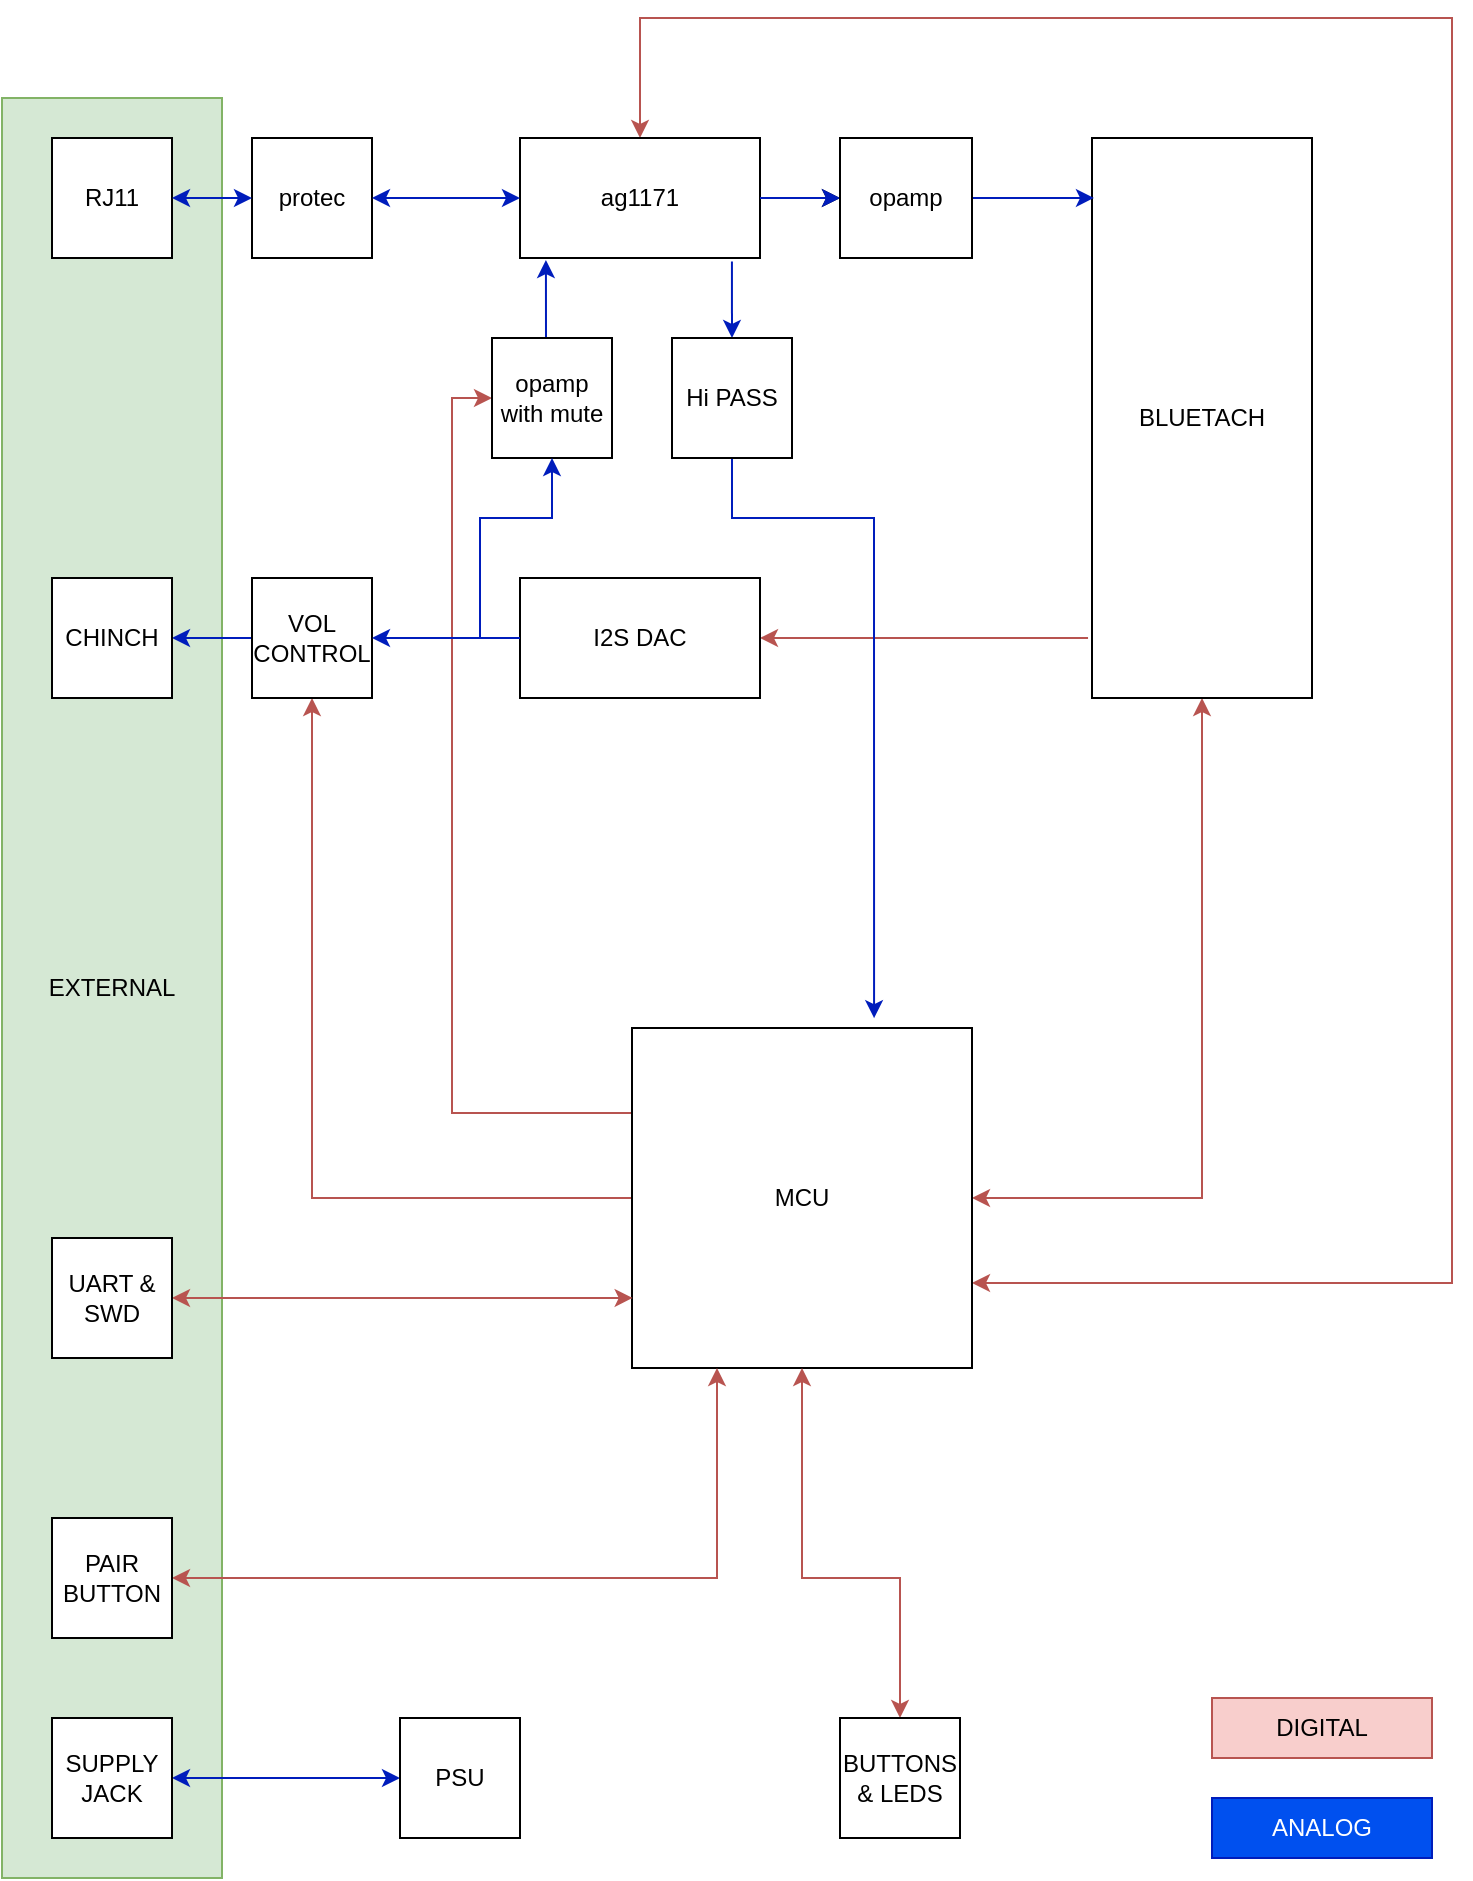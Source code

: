 <mxfile version="14.9.9" type="device"><diagram id="RikTH5nb9wkxkaskvSqd" name="Page-1"><mxGraphModel dx="276" dy="143" grid="1" gridSize="10" guides="1" tooltips="1" connect="1" arrows="1" fold="1" page="1" pageScale="1" pageWidth="827" pageHeight="1169" math="0" shadow="0"><root><mxCell id="0"/><mxCell id="1" parent="0"/><mxCell id="LKpVCgIJCfzHpgIR9bo0-54" value="" style="shape=image;html=1;verticalAlign=top;verticalLabelPosition=bottom;imageAspect=0;aspect=fixed;image=https://cdn0.iconfinder.com/data/icons/octicons/1024/primitive-dot-128.png;noLabel=1;fontColor=none;labelBorderColor=none;" vertex="1" parent="1"><mxGeometry x="269.094" y="385" width="10" height="10" as="geometry"/></mxCell><mxCell id="LKpVCgIJCfzHpgIR9bo0-50" value="EXTERNAL" style="rounded=0;whiteSpace=wrap;html=1;fillColor=#d5e8d4;strokeColor=#82b366;" vertex="1" parent="1"><mxGeometry x="35" y="120" width="110" height="890" as="geometry"/></mxCell><mxCell id="LKpVCgIJCfzHpgIR9bo0-1" value="RJ11" style="rounded=0;whiteSpace=wrap;html=1;" vertex="1" parent="1"><mxGeometry x="60" y="140" width="60" height="60" as="geometry"/></mxCell><mxCell id="LKpVCgIJCfzHpgIR9bo0-36" style="edgeStyle=orthogonalEdgeStyle;rounded=0;orthogonalLoop=1;jettySize=auto;html=1;exitX=0.5;exitY=0;exitDx=0;exitDy=0;entryX=1;entryY=0.75;entryDx=0;entryDy=0;startArrow=classic;startFill=1;endArrow=classic;endFill=1;fillColor=#f8cecc;strokeColor=#b85450;" edge="1" parent="1" source="LKpVCgIJCfzHpgIR9bo0-2" target="LKpVCgIJCfzHpgIR9bo0-7"><mxGeometry relative="1" as="geometry"><Array as="points"><mxPoint x="354" y="80"/><mxPoint x="760" y="80"/><mxPoint x="760" y="713"/></Array></mxGeometry></mxCell><mxCell id="LKpVCgIJCfzHpgIR9bo0-59" value="" style="edgeStyle=orthogonalEdgeStyle;rounded=0;orthogonalLoop=1;jettySize=auto;html=1;startArrow=none;startFill=0;endArrow=classic;endFill=1;" edge="1" parent="1" source="LKpVCgIJCfzHpgIR9bo0-2" target="LKpVCgIJCfzHpgIR9bo0-24"><mxGeometry relative="1" as="geometry"/></mxCell><mxCell id="LKpVCgIJCfzHpgIR9bo0-2" value="ag1171" style="rounded=0;whiteSpace=wrap;html=1;" vertex="1" parent="1"><mxGeometry x="294" y="140" width="120" height="60" as="geometry"/></mxCell><mxCell id="LKpVCgIJCfzHpgIR9bo0-3" value="protec" style="whiteSpace=wrap;html=1;aspect=fixed;" vertex="1" parent="1"><mxGeometry x="160" y="140" width="60" height="60" as="geometry"/></mxCell><mxCell id="LKpVCgIJCfzHpgIR9bo0-5" value="" style="endArrow=classic;startArrow=classic;html=1;exitX=1;exitY=0.5;exitDx=0;exitDy=0;entryX=0;entryY=0.5;entryDx=0;entryDy=0;fillColor=#0050ef;strokeColor=#001DBC;" edge="1" parent="1" source="LKpVCgIJCfzHpgIR9bo0-1" target="LKpVCgIJCfzHpgIR9bo0-3"><mxGeometry width="50" height="50" relative="1" as="geometry"><mxPoint x="390" y="400" as="sourcePoint"/><mxPoint x="440" y="350" as="targetPoint"/></mxGeometry></mxCell><mxCell id="LKpVCgIJCfzHpgIR9bo0-6" value="" style="endArrow=classic;startArrow=classic;html=1;exitX=1;exitY=0.5;exitDx=0;exitDy=0;entryX=0;entryY=0.5;entryDx=0;entryDy=0;fillColor=#0050ef;strokeColor=#001DBC;" edge="1" parent="1" source="LKpVCgIJCfzHpgIR9bo0-3" target="LKpVCgIJCfzHpgIR9bo0-2"><mxGeometry width="50" height="50" relative="1" as="geometry"><mxPoint x="390" y="400" as="sourcePoint"/><mxPoint x="440" y="350" as="targetPoint"/></mxGeometry></mxCell><mxCell id="LKpVCgIJCfzHpgIR9bo0-34" style="edgeStyle=orthogonalEdgeStyle;rounded=0;orthogonalLoop=1;jettySize=auto;html=1;exitX=0;exitY=0.5;exitDx=0;exitDy=0;entryX=0.5;entryY=1;entryDx=0;entryDy=0;startArrow=none;startFill=0;endArrow=classic;endFill=1;fillColor=#f8cecc;strokeColor=#b85450;" edge="1" parent="1" source="LKpVCgIJCfzHpgIR9bo0-7" target="LKpVCgIJCfzHpgIR9bo0-20"><mxGeometry relative="1" as="geometry"/></mxCell><mxCell id="LKpVCgIJCfzHpgIR9bo0-35" style="edgeStyle=orthogonalEdgeStyle;rounded=0;orthogonalLoop=1;jettySize=auto;html=1;exitX=1;exitY=0.5;exitDx=0;exitDy=0;entryX=0.5;entryY=1;entryDx=0;entryDy=0;startArrow=classic;startFill=1;endArrow=classic;endFill=1;fillColor=#f8cecc;strokeColor=#b85450;" edge="1" parent="1" source="LKpVCgIJCfzHpgIR9bo0-7" target="LKpVCgIJCfzHpgIR9bo0-15"><mxGeometry relative="1" as="geometry"/></mxCell><mxCell id="LKpVCgIJCfzHpgIR9bo0-53" style="edgeStyle=orthogonalEdgeStyle;rounded=0;orthogonalLoop=1;jettySize=auto;html=1;exitX=0;exitY=0.25;exitDx=0;exitDy=0;entryX=0;entryY=0.5;entryDx=0;entryDy=0;startArrow=none;startFill=0;endArrow=classic;endFill=1;fillColor=#f8cecc;strokeColor=#b85450;" edge="1" parent="1" source="LKpVCgIJCfzHpgIR9bo0-7" target="LKpVCgIJCfzHpgIR9bo0-8"><mxGeometry relative="1" as="geometry"/></mxCell><mxCell id="LKpVCgIJCfzHpgIR9bo0-7" value="MCU" style="whiteSpace=wrap;html=1;aspect=fixed;" vertex="1" parent="1"><mxGeometry x="350" y="585" width="170" height="170" as="geometry"/></mxCell><mxCell id="LKpVCgIJCfzHpgIR9bo0-14" style="edgeStyle=orthogonalEdgeStyle;rounded=0;orthogonalLoop=1;jettySize=auto;html=1;exitX=0.5;exitY=0;exitDx=0;exitDy=0;entryX=0.108;entryY=1.017;entryDx=0;entryDy=0;entryPerimeter=0;fillColor=#0050ef;strokeColor=#001DBC;" edge="1" parent="1" source="LKpVCgIJCfzHpgIR9bo0-8" target="LKpVCgIJCfzHpgIR9bo0-2"><mxGeometry relative="1" as="geometry"/></mxCell><mxCell id="LKpVCgIJCfzHpgIR9bo0-8" value="opamp with mute" style="rounded=0;whiteSpace=wrap;html=1;" vertex="1" parent="1"><mxGeometry x="280" y="240" width="60" height="60" as="geometry"/></mxCell><mxCell id="LKpVCgIJCfzHpgIR9bo0-11" style="edgeStyle=orthogonalEdgeStyle;rounded=0;orthogonalLoop=1;jettySize=auto;html=1;exitX=0;exitY=0.5;exitDx=0;exitDy=0;entryX=0.5;entryY=1;entryDx=0;entryDy=0;fillColor=#0050ef;strokeColor=#001DBC;" edge="1" parent="1" source="LKpVCgIJCfzHpgIR9bo0-10" target="LKpVCgIJCfzHpgIR9bo0-8"><mxGeometry relative="1" as="geometry"/></mxCell><mxCell id="LKpVCgIJCfzHpgIR9bo0-18" style="edgeStyle=orthogonalEdgeStyle;rounded=0;orthogonalLoop=1;jettySize=auto;html=1;exitX=1;exitY=0.5;exitDx=0;exitDy=0;entryX=-0.018;entryY=0.893;entryDx=0;entryDy=0;entryPerimeter=0;startArrow=classic;startFill=1;endArrow=none;endFill=0;fillColor=#f8cecc;strokeColor=#b85450;" edge="1" parent="1" source="LKpVCgIJCfzHpgIR9bo0-10" target="LKpVCgIJCfzHpgIR9bo0-15"><mxGeometry relative="1" as="geometry"/></mxCell><mxCell id="LKpVCgIJCfzHpgIR9bo0-10" value="I2S DAC" style="rounded=0;whiteSpace=wrap;html=1;" vertex="1" parent="1"><mxGeometry x="294" y="360" width="120" height="60" as="geometry"/></mxCell><mxCell id="LKpVCgIJCfzHpgIR9bo0-22" style="edgeStyle=orthogonalEdgeStyle;rounded=0;orthogonalLoop=1;jettySize=auto;html=1;exitX=1;exitY=0.5;exitDx=0;exitDy=0;entryX=0;entryY=0.5;entryDx=0;entryDy=0;startArrow=classic;startFill=1;endArrow=none;endFill=0;fillColor=#0050ef;strokeColor=#001DBC;" edge="1" parent="1" source="LKpVCgIJCfzHpgIR9bo0-12" target="LKpVCgIJCfzHpgIR9bo0-20"><mxGeometry relative="1" as="geometry"/></mxCell><mxCell id="LKpVCgIJCfzHpgIR9bo0-12" value="CHINCH" style="whiteSpace=wrap;html=1;aspect=fixed;" vertex="1" parent="1"><mxGeometry x="60" y="360" width="60" height="60" as="geometry"/></mxCell><mxCell id="LKpVCgIJCfzHpgIR9bo0-15" value="BLUETACH" style="rounded=0;whiteSpace=wrap;html=1;" vertex="1" parent="1"><mxGeometry x="580" y="140" width="110" height="280" as="geometry"/></mxCell><mxCell id="LKpVCgIJCfzHpgIR9bo0-23" style="edgeStyle=orthogonalEdgeStyle;rounded=0;orthogonalLoop=1;jettySize=auto;html=1;exitX=1;exitY=0.5;exitDx=0;exitDy=0;entryX=0;entryY=0.5;entryDx=0;entryDy=0;startArrow=none;startFill=1;endArrow=none;endFill=0;fillColor=#0050ef;strokeColor=#001DBC;" edge="1" parent="1" source="LKpVCgIJCfzHpgIR9bo0-54" target="LKpVCgIJCfzHpgIR9bo0-10"><mxGeometry relative="1" as="geometry"/></mxCell><mxCell id="LKpVCgIJCfzHpgIR9bo0-20" value="VOL CONTROL" style="whiteSpace=wrap;html=1;aspect=fixed;" vertex="1" parent="1"><mxGeometry x="160" y="360" width="60" height="60" as="geometry"/></mxCell><mxCell id="LKpVCgIJCfzHpgIR9bo0-27" style="edgeStyle=orthogonalEdgeStyle;rounded=0;orthogonalLoop=1;jettySize=auto;html=1;exitX=0;exitY=0.5;exitDx=0;exitDy=0;entryX=1;entryY=0.5;entryDx=0;entryDy=0;startArrow=classic;startFill=1;endArrow=none;endFill=0;fillColor=#0050ef;strokeColor=#001DBC;" edge="1" parent="1" source="LKpVCgIJCfzHpgIR9bo0-24" target="LKpVCgIJCfzHpgIR9bo0-2"><mxGeometry relative="1" as="geometry"/></mxCell><mxCell id="LKpVCgIJCfzHpgIR9bo0-28" style="edgeStyle=orthogonalEdgeStyle;rounded=0;orthogonalLoop=1;jettySize=auto;html=1;exitX=1;exitY=0.5;exitDx=0;exitDy=0;entryX=0.009;entryY=0.107;entryDx=0;entryDy=0;entryPerimeter=0;startArrow=none;startFill=0;endArrow=classic;endFill=1;fillColor=#0050ef;strokeColor=#001DBC;" edge="1" parent="1" source="LKpVCgIJCfzHpgIR9bo0-24" target="LKpVCgIJCfzHpgIR9bo0-15"><mxGeometry relative="1" as="geometry"/></mxCell><mxCell id="LKpVCgIJCfzHpgIR9bo0-24" value="opamp" style="rounded=0;whiteSpace=wrap;html=1;" vertex="1" parent="1"><mxGeometry x="454" y="140" width="66" height="60" as="geometry"/></mxCell><mxCell id="LKpVCgIJCfzHpgIR9bo0-31" style="edgeStyle=orthogonalEdgeStyle;rounded=0;orthogonalLoop=1;jettySize=auto;html=1;exitX=0.5;exitY=1;exitDx=0;exitDy=0;entryX=0.712;entryY=-0.029;entryDx=0;entryDy=0;entryPerimeter=0;startArrow=none;startFill=0;endArrow=classic;endFill=1;fillColor=#0050ef;strokeColor=#001DBC;" edge="1" parent="1" source="LKpVCgIJCfzHpgIR9bo0-29" target="LKpVCgIJCfzHpgIR9bo0-7"><mxGeometry relative="1" as="geometry"><Array as="points"><mxPoint x="400" y="330"/><mxPoint x="471" y="330"/></Array></mxGeometry></mxCell><mxCell id="LKpVCgIJCfzHpgIR9bo0-33" style="edgeStyle=orthogonalEdgeStyle;rounded=0;orthogonalLoop=1;jettySize=auto;html=1;exitX=0.5;exitY=0;exitDx=0;exitDy=0;entryX=0.883;entryY=1.03;entryDx=0;entryDy=0;entryPerimeter=0;startArrow=classic;startFill=1;endArrow=none;endFill=0;fillColor=#0050ef;strokeColor=#001DBC;" edge="1" parent="1" source="LKpVCgIJCfzHpgIR9bo0-29" target="LKpVCgIJCfzHpgIR9bo0-2"><mxGeometry relative="1" as="geometry"/></mxCell><mxCell id="LKpVCgIJCfzHpgIR9bo0-29" value="Hi PASS" style="whiteSpace=wrap;html=1;aspect=fixed;" vertex="1" parent="1"><mxGeometry x="370" y="240" width="60" height="60" as="geometry"/></mxCell><mxCell id="LKpVCgIJCfzHpgIR9bo0-52" style="edgeStyle=orthogonalEdgeStyle;rounded=0;orthogonalLoop=1;jettySize=auto;html=1;exitX=1;exitY=0.5;exitDx=0;exitDy=0;entryX=0.002;entryY=0.794;entryDx=0;entryDy=0;entryPerimeter=0;startArrow=classic;startFill=1;endArrow=classic;endFill=1;fillColor=#f8cecc;strokeColor=#b85450;" edge="1" parent="1" source="LKpVCgIJCfzHpgIR9bo0-38" target="LKpVCgIJCfzHpgIR9bo0-7"><mxGeometry relative="1" as="geometry"/></mxCell><mxCell id="LKpVCgIJCfzHpgIR9bo0-38" value="UART &amp;amp; SWD" style="whiteSpace=wrap;html=1;aspect=fixed;" vertex="1" parent="1"><mxGeometry x="60" y="690" width="60" height="60" as="geometry"/></mxCell><mxCell id="LKpVCgIJCfzHpgIR9bo0-42" style="edgeStyle=orthogonalEdgeStyle;rounded=0;orthogonalLoop=1;jettySize=auto;html=1;exitX=1;exitY=0.5;exitDx=0;exitDy=0;entryX=0.25;entryY=1;entryDx=0;entryDy=0;startArrow=classic;startFill=1;endArrow=classic;endFill=1;fillColor=#f8cecc;strokeColor=#b85450;" edge="1" parent="1" source="LKpVCgIJCfzHpgIR9bo0-41" target="LKpVCgIJCfzHpgIR9bo0-7"><mxGeometry relative="1" as="geometry"/></mxCell><mxCell id="LKpVCgIJCfzHpgIR9bo0-41" value="PAIR BUTTON" style="whiteSpace=wrap;html=1;aspect=fixed;" vertex="1" parent="1"><mxGeometry x="60" y="830" width="60" height="60" as="geometry"/></mxCell><mxCell id="LKpVCgIJCfzHpgIR9bo0-46" style="edgeStyle=orthogonalEdgeStyle;rounded=0;orthogonalLoop=1;jettySize=auto;html=1;exitX=1;exitY=0.5;exitDx=0;exitDy=0;entryX=0;entryY=0.5;entryDx=0;entryDy=0;startArrow=classic;startFill=1;endArrow=classic;endFill=1;fillColor=#0050ef;strokeColor=#001DBC;" edge="1" parent="1" source="LKpVCgIJCfzHpgIR9bo0-44" target="LKpVCgIJCfzHpgIR9bo0-45"><mxGeometry relative="1" as="geometry"/></mxCell><mxCell id="LKpVCgIJCfzHpgIR9bo0-44" value="SUPPLY JACK" style="whiteSpace=wrap;html=1;aspect=fixed;" vertex="1" parent="1"><mxGeometry x="60" y="930" width="60" height="60" as="geometry"/></mxCell><mxCell id="LKpVCgIJCfzHpgIR9bo0-45" value="PSU" style="whiteSpace=wrap;html=1;aspect=fixed;" vertex="1" parent="1"><mxGeometry x="234" y="930" width="60" height="60" as="geometry"/></mxCell><mxCell id="LKpVCgIJCfzHpgIR9bo0-49" style="edgeStyle=orthogonalEdgeStyle;rounded=0;orthogonalLoop=1;jettySize=auto;html=1;exitX=0.5;exitY=0;exitDx=0;exitDy=0;startArrow=classic;startFill=1;endArrow=classic;endFill=1;fillColor=#f8cecc;strokeColor=#b85450;" edge="1" parent="1" source="LKpVCgIJCfzHpgIR9bo0-48" target="LKpVCgIJCfzHpgIR9bo0-7"><mxGeometry relative="1" as="geometry"><Array as="points"><mxPoint x="484" y="860"/><mxPoint x="435" y="860"/></Array></mxGeometry></mxCell><mxCell id="LKpVCgIJCfzHpgIR9bo0-48" value="BUTTONS &amp;amp; LEDS" style="whiteSpace=wrap;html=1;aspect=fixed;" vertex="1" parent="1"><mxGeometry x="454" y="930" width="60" height="60" as="geometry"/></mxCell><mxCell id="LKpVCgIJCfzHpgIR9bo0-55" value="" style="edgeStyle=orthogonalEdgeStyle;rounded=0;orthogonalLoop=1;jettySize=auto;html=1;exitX=1;exitY=0.5;exitDx=0;exitDy=0;startArrow=classic;startFill=1;endArrow=none;endFill=0;fillColor=#0050ef;strokeColor=#001DBC;" edge="1" parent="1" source="LKpVCgIJCfzHpgIR9bo0-20"><mxGeometry relative="1" as="geometry"><mxPoint x="220" y="390" as="sourcePoint"/><mxPoint x="275" y="390" as="targetPoint"/></mxGeometry></mxCell><mxCell id="LKpVCgIJCfzHpgIR9bo0-56" value="DIGITAL" style="rounded=0;whiteSpace=wrap;html=1;fillColor=#f8cecc;strokeColor=#b85450;" vertex="1" parent="1"><mxGeometry x="640" y="920" width="110" height="30" as="geometry"/></mxCell><mxCell id="LKpVCgIJCfzHpgIR9bo0-58" value="ANALOG" style="rounded=0;whiteSpace=wrap;html=1;fillColor=#0050ef;strokeColor=#001DBC;fontColor=#ffffff;" vertex="1" parent="1"><mxGeometry x="640" y="970" width="110" height="30" as="geometry"/></mxCell></root></mxGraphModel></diagram></mxfile>
